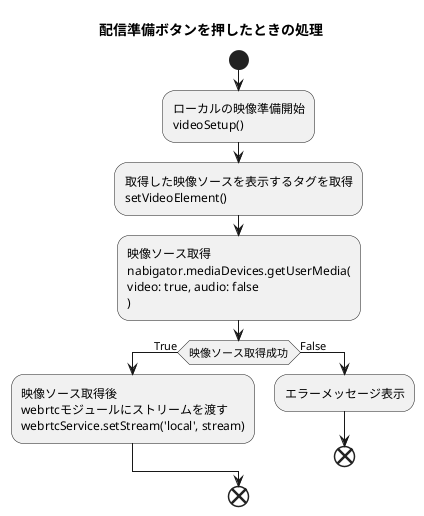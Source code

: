 @startuml

title 配信準備ボタンを押したときの処理
start
:ローカルの映像準備開始
videoSetup();

:取得した映像ソースを表示するタグを取得
setVideoElement();

:映像ソース取得
nabigator.mediaDevices.getUserMedia(
video: true, audio: false
);

if (映像ソース取得成功) then (True)
    :映像ソース取得後
    webrtcモジュールにストリームを渡す
    webrtcService.setStream('local', stream);

else (False)
    :エラーメッセージ表示;
    end
endif

end
@enduml